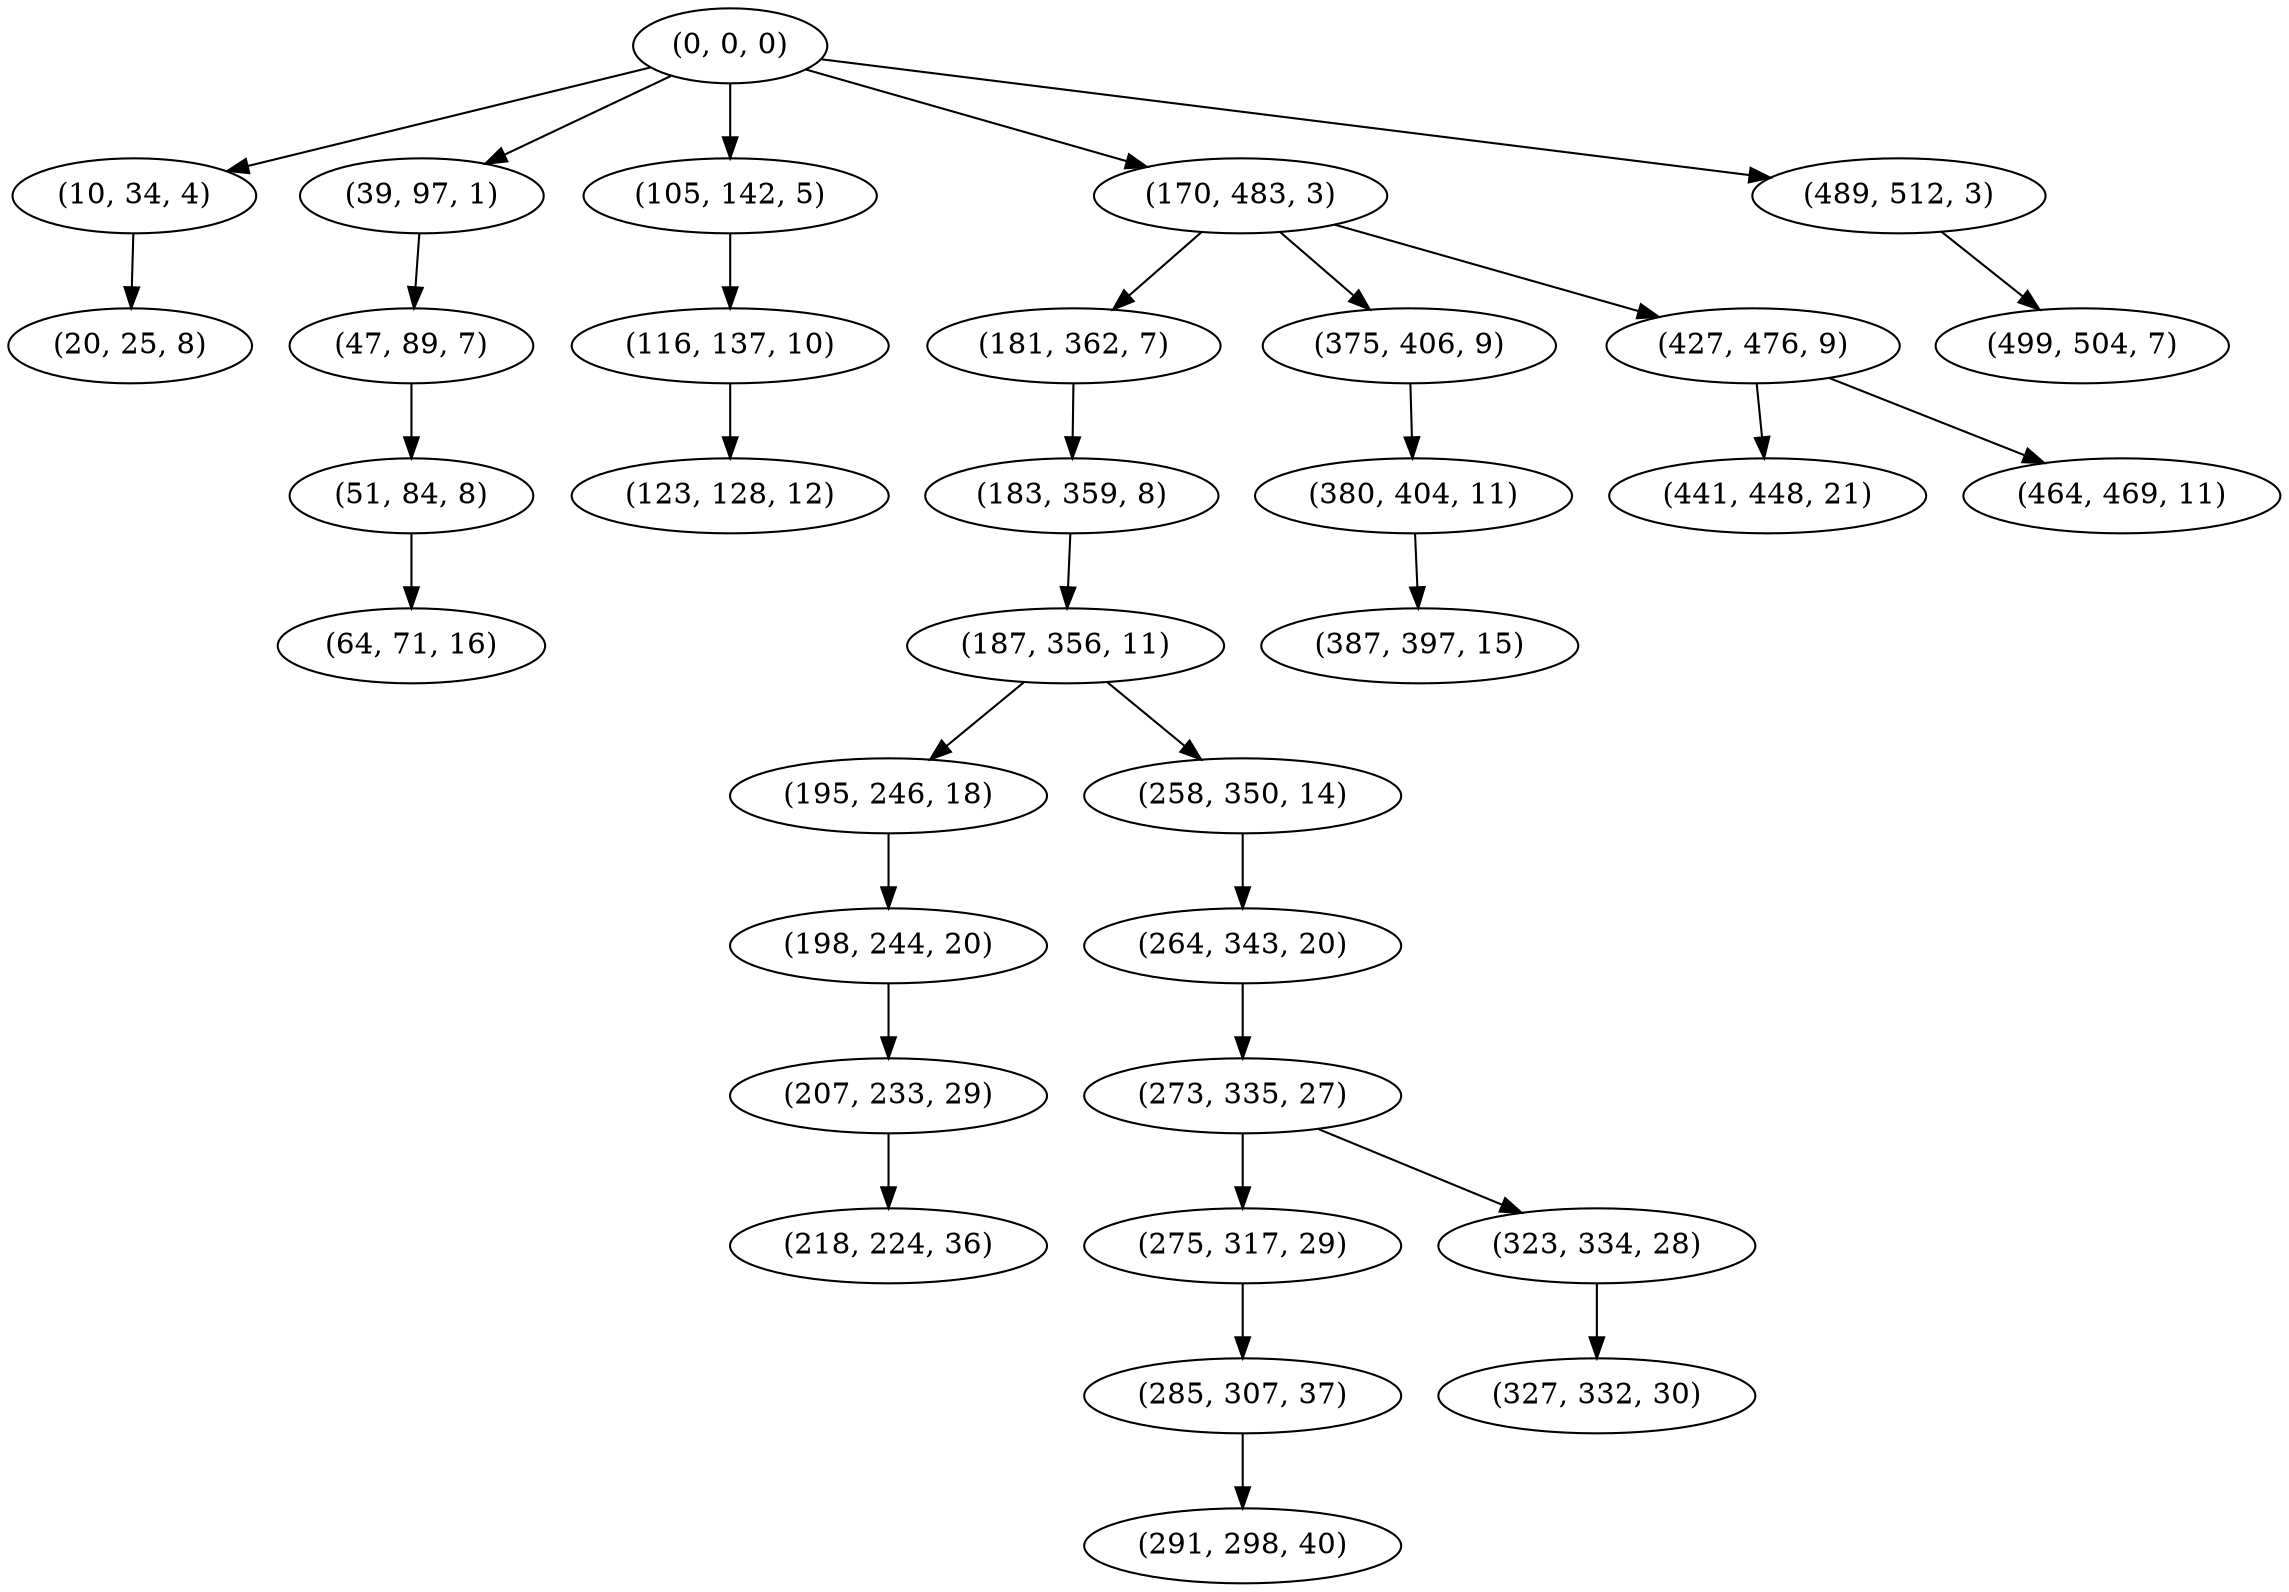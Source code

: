 digraph tree {
    "(0, 0, 0)";
    "(10, 34, 4)";
    "(20, 25, 8)";
    "(39, 97, 1)";
    "(47, 89, 7)";
    "(51, 84, 8)";
    "(64, 71, 16)";
    "(105, 142, 5)";
    "(116, 137, 10)";
    "(123, 128, 12)";
    "(170, 483, 3)";
    "(181, 362, 7)";
    "(183, 359, 8)";
    "(187, 356, 11)";
    "(195, 246, 18)";
    "(198, 244, 20)";
    "(207, 233, 29)";
    "(218, 224, 36)";
    "(258, 350, 14)";
    "(264, 343, 20)";
    "(273, 335, 27)";
    "(275, 317, 29)";
    "(285, 307, 37)";
    "(291, 298, 40)";
    "(323, 334, 28)";
    "(327, 332, 30)";
    "(375, 406, 9)";
    "(380, 404, 11)";
    "(387, 397, 15)";
    "(427, 476, 9)";
    "(441, 448, 21)";
    "(464, 469, 11)";
    "(489, 512, 3)";
    "(499, 504, 7)";
    "(0, 0, 0)" -> "(10, 34, 4)";
    "(0, 0, 0)" -> "(39, 97, 1)";
    "(0, 0, 0)" -> "(105, 142, 5)";
    "(0, 0, 0)" -> "(170, 483, 3)";
    "(0, 0, 0)" -> "(489, 512, 3)";
    "(10, 34, 4)" -> "(20, 25, 8)";
    "(39, 97, 1)" -> "(47, 89, 7)";
    "(47, 89, 7)" -> "(51, 84, 8)";
    "(51, 84, 8)" -> "(64, 71, 16)";
    "(105, 142, 5)" -> "(116, 137, 10)";
    "(116, 137, 10)" -> "(123, 128, 12)";
    "(170, 483, 3)" -> "(181, 362, 7)";
    "(170, 483, 3)" -> "(375, 406, 9)";
    "(170, 483, 3)" -> "(427, 476, 9)";
    "(181, 362, 7)" -> "(183, 359, 8)";
    "(183, 359, 8)" -> "(187, 356, 11)";
    "(187, 356, 11)" -> "(195, 246, 18)";
    "(187, 356, 11)" -> "(258, 350, 14)";
    "(195, 246, 18)" -> "(198, 244, 20)";
    "(198, 244, 20)" -> "(207, 233, 29)";
    "(207, 233, 29)" -> "(218, 224, 36)";
    "(258, 350, 14)" -> "(264, 343, 20)";
    "(264, 343, 20)" -> "(273, 335, 27)";
    "(273, 335, 27)" -> "(275, 317, 29)";
    "(273, 335, 27)" -> "(323, 334, 28)";
    "(275, 317, 29)" -> "(285, 307, 37)";
    "(285, 307, 37)" -> "(291, 298, 40)";
    "(323, 334, 28)" -> "(327, 332, 30)";
    "(375, 406, 9)" -> "(380, 404, 11)";
    "(380, 404, 11)" -> "(387, 397, 15)";
    "(427, 476, 9)" -> "(441, 448, 21)";
    "(427, 476, 9)" -> "(464, 469, 11)";
    "(489, 512, 3)" -> "(499, 504, 7)";
}
